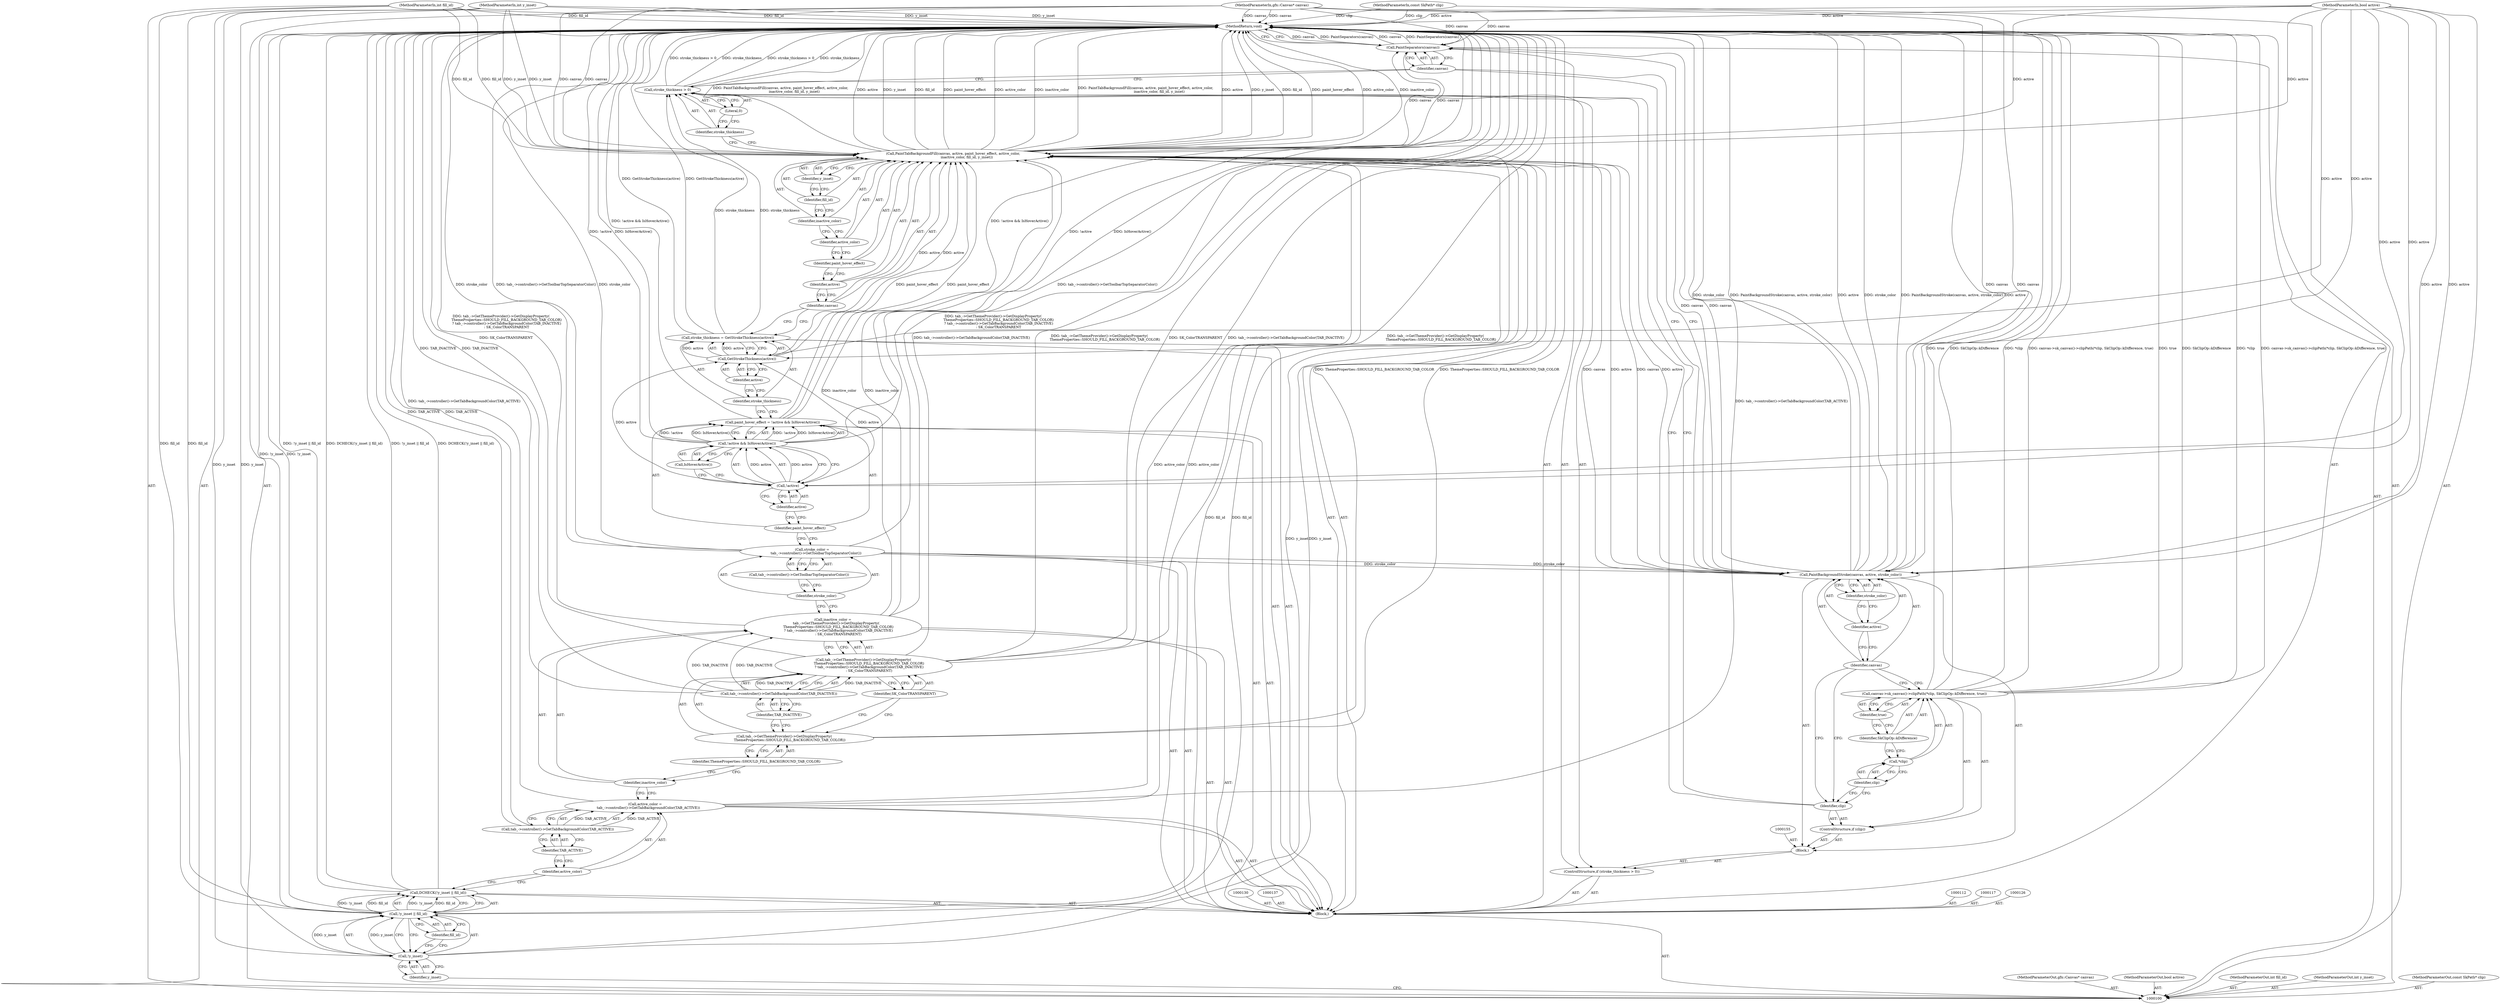 digraph "1_Chrome_45d901b56f578a74b19ba0d10fa5c4c467f19303_7" {
"1000169" [label="(MethodReturn,void)"];
"1000101" [label="(MethodParameterIn,gfx::Canvas* canvas)"];
"1000263" [label="(MethodParameterOut,gfx::Canvas* canvas)"];
"1000118" [label="(Call,inactive_color =\n      tab_->GetThemeProvider()->GetDisplayProperty(\n          ThemeProperties::SHOULD_FILL_BACKGROUND_TAB_COLOR)\n          ? tab_->controller()->GetTabBackgroundColor(TAB_INACTIVE)\n          : SK_ColorTRANSPARENT)"];
"1000119" [label="(Identifier,inactive_color)"];
"1000120" [label="(Call,tab_->GetThemeProvider()->GetDisplayProperty(\n          ThemeProperties::SHOULD_FILL_BACKGROUND_TAB_COLOR)\n          ? tab_->controller()->GetTabBackgroundColor(TAB_INACTIVE)\n          : SK_ColorTRANSPARENT)"];
"1000121" [label="(Call,tab_->GetThemeProvider()->GetDisplayProperty(\n          ThemeProperties::SHOULD_FILL_BACKGROUND_TAB_COLOR))"];
"1000122" [label="(Identifier,ThemeProperties::SHOULD_FILL_BACKGROUND_TAB_COLOR)"];
"1000123" [label="(Call,tab_->controller()->GetTabBackgroundColor(TAB_INACTIVE))"];
"1000124" [label="(Identifier,TAB_INACTIVE)"];
"1000125" [label="(Identifier,SK_ColorTRANSPARENT)"];
"1000127" [label="(Call,stroke_color =\n       tab_->controller()->GetToolbarTopSeparatorColor())"];
"1000128" [label="(Identifier,stroke_color)"];
"1000129" [label="(Call,tab_->controller()->GetToolbarTopSeparatorColor())"];
"1000131" [label="(Call,paint_hover_effect = !active && IsHoverActive())"];
"1000132" [label="(Identifier,paint_hover_effect)"];
"1000133" [label="(Call,!active && IsHoverActive())"];
"1000134" [label="(Call,!active)"];
"1000135" [label="(Identifier,active)"];
"1000136" [label="(Call,IsHoverActive())"];
"1000138" [label="(Call,stroke_thickness = GetStrokeThickness(active))"];
"1000139" [label="(Identifier,stroke_thickness)"];
"1000140" [label="(Call,GetStrokeThickness(active))"];
"1000141" [label="(Identifier,active)"];
"1000102" [label="(MethodParameterIn,bool active)"];
"1000264" [label="(MethodParameterOut,bool active)"];
"1000142" [label="(Call,PaintTabBackgroundFill(canvas, active, paint_hover_effect, active_color,\n                         inactive_color, fill_id, y_inset))"];
"1000143" [label="(Identifier,canvas)"];
"1000144" [label="(Identifier,active)"];
"1000145" [label="(Identifier,paint_hover_effect)"];
"1000146" [label="(Identifier,active_color)"];
"1000147" [label="(Identifier,inactive_color)"];
"1000148" [label="(Identifier,fill_id)"];
"1000149" [label="(Identifier,y_inset)"];
"1000153" [label="(Literal,0)"];
"1000150" [label="(ControlStructure,if (stroke_thickness > 0))"];
"1000151" [label="(Call,stroke_thickness > 0)"];
"1000152" [label="(Identifier,stroke_thickness)"];
"1000154" [label="(Block,)"];
"1000156" [label="(ControlStructure,if (clip))"];
"1000157" [label="(Identifier,clip)"];
"1000159" [label="(Call,*clip)"];
"1000160" [label="(Identifier,clip)"];
"1000161" [label="(Identifier,SkClipOp::kDifference)"];
"1000162" [label="(Identifier,true)"];
"1000158" [label="(Call,canvas->sk_canvas()->clipPath(*clip, SkClipOp::kDifference, true))"];
"1000164" [label="(Identifier,canvas)"];
"1000165" [label="(Identifier,active)"];
"1000163" [label="(Call,PaintBackgroundStroke(canvas, active, stroke_color))"];
"1000166" [label="(Identifier,stroke_color)"];
"1000168" [label="(Identifier,canvas)"];
"1000167" [label="(Call,PaintSeparators(canvas))"];
"1000103" [label="(MethodParameterIn,int fill_id)"];
"1000265" [label="(MethodParameterOut,int fill_id)"];
"1000104" [label="(MethodParameterIn,int y_inset)"];
"1000266" [label="(MethodParameterOut,int y_inset)"];
"1000105" [label="(MethodParameterIn,const SkPath* clip)"];
"1000267" [label="(MethodParameterOut,const SkPath* clip)"];
"1000106" [label="(Block,)"];
"1000108" [label="(Call,!y_inset || fill_id)"];
"1000109" [label="(Call,!y_inset)"];
"1000110" [label="(Identifier,y_inset)"];
"1000111" [label="(Identifier,fill_id)"];
"1000107" [label="(Call,DCHECK(!y_inset || fill_id))"];
"1000113" [label="(Call,active_color =\n      tab_->controller()->GetTabBackgroundColor(TAB_ACTIVE))"];
"1000114" [label="(Identifier,active_color)"];
"1000116" [label="(Identifier,TAB_ACTIVE)"];
"1000115" [label="(Call,tab_->controller()->GetTabBackgroundColor(TAB_ACTIVE))"];
"1000169" -> "1000100"  [label="AST: "];
"1000169" -> "1000167"  [label="CFG: "];
"1000158" -> "1000169"  [label="DDG: *clip"];
"1000158" -> "1000169"  [label="DDG: canvas->sk_canvas()->clipPath(*clip, SkClipOp::kDifference, true)"];
"1000158" -> "1000169"  [label="DDG: true"];
"1000158" -> "1000169"  [label="DDG: SkClipOp::kDifference"];
"1000167" -> "1000169"  [label="DDG: canvas"];
"1000167" -> "1000169"  [label="DDG: PaintSeparators(canvas)"];
"1000142" -> "1000169"  [label="DDG: PaintTabBackgroundFill(canvas, active, paint_hover_effect, active_color,\n                         inactive_color, fill_id, y_inset)"];
"1000142" -> "1000169"  [label="DDG: active"];
"1000142" -> "1000169"  [label="DDG: y_inset"];
"1000142" -> "1000169"  [label="DDG: fill_id"];
"1000142" -> "1000169"  [label="DDG: paint_hover_effect"];
"1000142" -> "1000169"  [label="DDG: active_color"];
"1000142" -> "1000169"  [label="DDG: inactive_color"];
"1000120" -> "1000169"  [label="DDG: SK_ColorTRANSPARENT"];
"1000120" -> "1000169"  [label="DDG: tab_->controller()->GetTabBackgroundColor(TAB_INACTIVE)"];
"1000120" -> "1000169"  [label="DDG: tab_->GetThemeProvider()->GetDisplayProperty(\n          ThemeProperties::SHOULD_FILL_BACKGROUND_TAB_COLOR)"];
"1000107" -> "1000169"  [label="DDG: !y_inset || fill_id"];
"1000107" -> "1000169"  [label="DDG: DCHECK(!y_inset || fill_id)"];
"1000104" -> "1000169"  [label="DDG: y_inset"];
"1000105" -> "1000169"  [label="DDG: clip"];
"1000108" -> "1000169"  [label="DDG: !y_inset"];
"1000151" -> "1000169"  [label="DDG: stroke_thickness > 0"];
"1000151" -> "1000169"  [label="DDG: stroke_thickness"];
"1000163" -> "1000169"  [label="DDG: stroke_color"];
"1000163" -> "1000169"  [label="DDG: PaintBackgroundStroke(canvas, active, stroke_color)"];
"1000163" -> "1000169"  [label="DDG: active"];
"1000138" -> "1000169"  [label="DDG: GetStrokeThickness(active)"];
"1000127" -> "1000169"  [label="DDG: tab_->controller()->GetToolbarTopSeparatorColor()"];
"1000127" -> "1000169"  [label="DDG: stroke_color"];
"1000133" -> "1000169"  [label="DDG: !active"];
"1000133" -> "1000169"  [label="DDG: IsHoverActive()"];
"1000103" -> "1000169"  [label="DDG: fill_id"];
"1000113" -> "1000169"  [label="DDG: tab_->controller()->GetTabBackgroundColor(TAB_ACTIVE)"];
"1000131" -> "1000169"  [label="DDG: !active && IsHoverActive()"];
"1000102" -> "1000169"  [label="DDG: active"];
"1000101" -> "1000169"  [label="DDG: canvas"];
"1000118" -> "1000169"  [label="DDG: tab_->GetThemeProvider()->GetDisplayProperty(\n          ThemeProperties::SHOULD_FILL_BACKGROUND_TAB_COLOR)\n          ? tab_->controller()->GetTabBackgroundColor(TAB_INACTIVE)\n          : SK_ColorTRANSPARENT"];
"1000121" -> "1000169"  [label="DDG: ThemeProperties::SHOULD_FILL_BACKGROUND_TAB_COLOR"];
"1000115" -> "1000169"  [label="DDG: TAB_ACTIVE"];
"1000123" -> "1000169"  [label="DDG: TAB_INACTIVE"];
"1000101" -> "1000100"  [label="AST: "];
"1000101" -> "1000169"  [label="DDG: canvas"];
"1000101" -> "1000142"  [label="DDG: canvas"];
"1000101" -> "1000163"  [label="DDG: canvas"];
"1000101" -> "1000167"  [label="DDG: canvas"];
"1000263" -> "1000100"  [label="AST: "];
"1000118" -> "1000106"  [label="AST: "];
"1000118" -> "1000120"  [label="CFG: "];
"1000119" -> "1000118"  [label="AST: "];
"1000120" -> "1000118"  [label="AST: "];
"1000128" -> "1000118"  [label="CFG: "];
"1000118" -> "1000169"  [label="DDG: tab_->GetThemeProvider()->GetDisplayProperty(\n          ThemeProperties::SHOULD_FILL_BACKGROUND_TAB_COLOR)\n          ? tab_->controller()->GetTabBackgroundColor(TAB_INACTIVE)\n          : SK_ColorTRANSPARENT"];
"1000123" -> "1000118"  [label="DDG: TAB_INACTIVE"];
"1000118" -> "1000142"  [label="DDG: inactive_color"];
"1000119" -> "1000118"  [label="AST: "];
"1000119" -> "1000113"  [label="CFG: "];
"1000122" -> "1000119"  [label="CFG: "];
"1000120" -> "1000118"  [label="AST: "];
"1000120" -> "1000123"  [label="CFG: "];
"1000120" -> "1000125"  [label="CFG: "];
"1000121" -> "1000120"  [label="AST: "];
"1000123" -> "1000120"  [label="AST: "];
"1000125" -> "1000120"  [label="AST: "];
"1000118" -> "1000120"  [label="CFG: "];
"1000120" -> "1000169"  [label="DDG: SK_ColorTRANSPARENT"];
"1000120" -> "1000169"  [label="DDG: tab_->controller()->GetTabBackgroundColor(TAB_INACTIVE)"];
"1000120" -> "1000169"  [label="DDG: tab_->GetThemeProvider()->GetDisplayProperty(\n          ThemeProperties::SHOULD_FILL_BACKGROUND_TAB_COLOR)"];
"1000123" -> "1000120"  [label="DDG: TAB_INACTIVE"];
"1000121" -> "1000120"  [label="AST: "];
"1000121" -> "1000122"  [label="CFG: "];
"1000122" -> "1000121"  [label="AST: "];
"1000124" -> "1000121"  [label="CFG: "];
"1000125" -> "1000121"  [label="CFG: "];
"1000121" -> "1000169"  [label="DDG: ThemeProperties::SHOULD_FILL_BACKGROUND_TAB_COLOR"];
"1000122" -> "1000121"  [label="AST: "];
"1000122" -> "1000119"  [label="CFG: "];
"1000121" -> "1000122"  [label="CFG: "];
"1000123" -> "1000120"  [label="AST: "];
"1000123" -> "1000124"  [label="CFG: "];
"1000124" -> "1000123"  [label="AST: "];
"1000120" -> "1000123"  [label="CFG: "];
"1000123" -> "1000169"  [label="DDG: TAB_INACTIVE"];
"1000123" -> "1000118"  [label="DDG: TAB_INACTIVE"];
"1000123" -> "1000120"  [label="DDG: TAB_INACTIVE"];
"1000124" -> "1000123"  [label="AST: "];
"1000124" -> "1000121"  [label="CFG: "];
"1000123" -> "1000124"  [label="CFG: "];
"1000125" -> "1000120"  [label="AST: "];
"1000125" -> "1000121"  [label="CFG: "];
"1000120" -> "1000125"  [label="CFG: "];
"1000127" -> "1000106"  [label="AST: "];
"1000127" -> "1000129"  [label="CFG: "];
"1000128" -> "1000127"  [label="AST: "];
"1000129" -> "1000127"  [label="AST: "];
"1000132" -> "1000127"  [label="CFG: "];
"1000127" -> "1000169"  [label="DDG: tab_->controller()->GetToolbarTopSeparatorColor()"];
"1000127" -> "1000169"  [label="DDG: stroke_color"];
"1000127" -> "1000163"  [label="DDG: stroke_color"];
"1000128" -> "1000127"  [label="AST: "];
"1000128" -> "1000118"  [label="CFG: "];
"1000129" -> "1000128"  [label="CFG: "];
"1000129" -> "1000127"  [label="AST: "];
"1000129" -> "1000128"  [label="CFG: "];
"1000127" -> "1000129"  [label="CFG: "];
"1000131" -> "1000106"  [label="AST: "];
"1000131" -> "1000133"  [label="CFG: "];
"1000132" -> "1000131"  [label="AST: "];
"1000133" -> "1000131"  [label="AST: "];
"1000139" -> "1000131"  [label="CFG: "];
"1000131" -> "1000169"  [label="DDG: !active && IsHoverActive()"];
"1000133" -> "1000131"  [label="DDG: !active"];
"1000133" -> "1000131"  [label="DDG: IsHoverActive()"];
"1000131" -> "1000142"  [label="DDG: paint_hover_effect"];
"1000132" -> "1000131"  [label="AST: "];
"1000132" -> "1000127"  [label="CFG: "];
"1000135" -> "1000132"  [label="CFG: "];
"1000133" -> "1000131"  [label="AST: "];
"1000133" -> "1000134"  [label="CFG: "];
"1000133" -> "1000136"  [label="CFG: "];
"1000134" -> "1000133"  [label="AST: "];
"1000136" -> "1000133"  [label="AST: "];
"1000131" -> "1000133"  [label="CFG: "];
"1000133" -> "1000169"  [label="DDG: !active"];
"1000133" -> "1000169"  [label="DDG: IsHoverActive()"];
"1000133" -> "1000131"  [label="DDG: !active"];
"1000133" -> "1000131"  [label="DDG: IsHoverActive()"];
"1000134" -> "1000133"  [label="DDG: active"];
"1000134" -> "1000133"  [label="AST: "];
"1000134" -> "1000135"  [label="CFG: "];
"1000135" -> "1000134"  [label="AST: "];
"1000136" -> "1000134"  [label="CFG: "];
"1000133" -> "1000134"  [label="CFG: "];
"1000134" -> "1000133"  [label="DDG: active"];
"1000102" -> "1000134"  [label="DDG: active"];
"1000134" -> "1000140"  [label="DDG: active"];
"1000135" -> "1000134"  [label="AST: "];
"1000135" -> "1000132"  [label="CFG: "];
"1000134" -> "1000135"  [label="CFG: "];
"1000136" -> "1000133"  [label="AST: "];
"1000136" -> "1000134"  [label="CFG: "];
"1000133" -> "1000136"  [label="CFG: "];
"1000138" -> "1000106"  [label="AST: "];
"1000138" -> "1000140"  [label="CFG: "];
"1000139" -> "1000138"  [label="AST: "];
"1000140" -> "1000138"  [label="AST: "];
"1000143" -> "1000138"  [label="CFG: "];
"1000138" -> "1000169"  [label="DDG: GetStrokeThickness(active)"];
"1000140" -> "1000138"  [label="DDG: active"];
"1000138" -> "1000151"  [label="DDG: stroke_thickness"];
"1000139" -> "1000138"  [label="AST: "];
"1000139" -> "1000131"  [label="CFG: "];
"1000141" -> "1000139"  [label="CFG: "];
"1000140" -> "1000138"  [label="AST: "];
"1000140" -> "1000141"  [label="CFG: "];
"1000141" -> "1000140"  [label="AST: "];
"1000138" -> "1000140"  [label="CFG: "];
"1000140" -> "1000138"  [label="DDG: active"];
"1000134" -> "1000140"  [label="DDG: active"];
"1000102" -> "1000140"  [label="DDG: active"];
"1000140" -> "1000142"  [label="DDG: active"];
"1000141" -> "1000140"  [label="AST: "];
"1000141" -> "1000139"  [label="CFG: "];
"1000140" -> "1000141"  [label="CFG: "];
"1000102" -> "1000100"  [label="AST: "];
"1000102" -> "1000169"  [label="DDG: active"];
"1000102" -> "1000134"  [label="DDG: active"];
"1000102" -> "1000140"  [label="DDG: active"];
"1000102" -> "1000142"  [label="DDG: active"];
"1000102" -> "1000163"  [label="DDG: active"];
"1000264" -> "1000100"  [label="AST: "];
"1000142" -> "1000106"  [label="AST: "];
"1000142" -> "1000149"  [label="CFG: "];
"1000143" -> "1000142"  [label="AST: "];
"1000144" -> "1000142"  [label="AST: "];
"1000145" -> "1000142"  [label="AST: "];
"1000146" -> "1000142"  [label="AST: "];
"1000147" -> "1000142"  [label="AST: "];
"1000148" -> "1000142"  [label="AST: "];
"1000149" -> "1000142"  [label="AST: "];
"1000152" -> "1000142"  [label="CFG: "];
"1000142" -> "1000169"  [label="DDG: PaintTabBackgroundFill(canvas, active, paint_hover_effect, active_color,\n                         inactive_color, fill_id, y_inset)"];
"1000142" -> "1000169"  [label="DDG: active"];
"1000142" -> "1000169"  [label="DDG: y_inset"];
"1000142" -> "1000169"  [label="DDG: fill_id"];
"1000142" -> "1000169"  [label="DDG: paint_hover_effect"];
"1000142" -> "1000169"  [label="DDG: active_color"];
"1000142" -> "1000169"  [label="DDG: inactive_color"];
"1000101" -> "1000142"  [label="DDG: canvas"];
"1000140" -> "1000142"  [label="DDG: active"];
"1000102" -> "1000142"  [label="DDG: active"];
"1000131" -> "1000142"  [label="DDG: paint_hover_effect"];
"1000113" -> "1000142"  [label="DDG: active_color"];
"1000118" -> "1000142"  [label="DDG: inactive_color"];
"1000108" -> "1000142"  [label="DDG: fill_id"];
"1000103" -> "1000142"  [label="DDG: fill_id"];
"1000109" -> "1000142"  [label="DDG: y_inset"];
"1000104" -> "1000142"  [label="DDG: y_inset"];
"1000142" -> "1000163"  [label="DDG: canvas"];
"1000142" -> "1000163"  [label="DDG: active"];
"1000142" -> "1000167"  [label="DDG: canvas"];
"1000143" -> "1000142"  [label="AST: "];
"1000143" -> "1000138"  [label="CFG: "];
"1000144" -> "1000143"  [label="CFG: "];
"1000144" -> "1000142"  [label="AST: "];
"1000144" -> "1000143"  [label="CFG: "];
"1000145" -> "1000144"  [label="CFG: "];
"1000145" -> "1000142"  [label="AST: "];
"1000145" -> "1000144"  [label="CFG: "];
"1000146" -> "1000145"  [label="CFG: "];
"1000146" -> "1000142"  [label="AST: "];
"1000146" -> "1000145"  [label="CFG: "];
"1000147" -> "1000146"  [label="CFG: "];
"1000147" -> "1000142"  [label="AST: "];
"1000147" -> "1000146"  [label="CFG: "];
"1000148" -> "1000147"  [label="CFG: "];
"1000148" -> "1000142"  [label="AST: "];
"1000148" -> "1000147"  [label="CFG: "];
"1000149" -> "1000148"  [label="CFG: "];
"1000149" -> "1000142"  [label="AST: "];
"1000149" -> "1000148"  [label="CFG: "];
"1000142" -> "1000149"  [label="CFG: "];
"1000153" -> "1000151"  [label="AST: "];
"1000153" -> "1000152"  [label="CFG: "];
"1000151" -> "1000153"  [label="CFG: "];
"1000150" -> "1000106"  [label="AST: "];
"1000151" -> "1000150"  [label="AST: "];
"1000154" -> "1000150"  [label="AST: "];
"1000151" -> "1000150"  [label="AST: "];
"1000151" -> "1000153"  [label="CFG: "];
"1000152" -> "1000151"  [label="AST: "];
"1000153" -> "1000151"  [label="AST: "];
"1000157" -> "1000151"  [label="CFG: "];
"1000168" -> "1000151"  [label="CFG: "];
"1000151" -> "1000169"  [label="DDG: stroke_thickness > 0"];
"1000151" -> "1000169"  [label="DDG: stroke_thickness"];
"1000138" -> "1000151"  [label="DDG: stroke_thickness"];
"1000152" -> "1000151"  [label="AST: "];
"1000152" -> "1000142"  [label="CFG: "];
"1000153" -> "1000152"  [label="CFG: "];
"1000154" -> "1000150"  [label="AST: "];
"1000155" -> "1000154"  [label="AST: "];
"1000156" -> "1000154"  [label="AST: "];
"1000163" -> "1000154"  [label="AST: "];
"1000156" -> "1000154"  [label="AST: "];
"1000157" -> "1000156"  [label="AST: "];
"1000158" -> "1000156"  [label="AST: "];
"1000157" -> "1000156"  [label="AST: "];
"1000157" -> "1000151"  [label="CFG: "];
"1000160" -> "1000157"  [label="CFG: "];
"1000164" -> "1000157"  [label="CFG: "];
"1000159" -> "1000158"  [label="AST: "];
"1000159" -> "1000160"  [label="CFG: "];
"1000160" -> "1000159"  [label="AST: "];
"1000161" -> "1000159"  [label="CFG: "];
"1000160" -> "1000159"  [label="AST: "];
"1000160" -> "1000157"  [label="CFG: "];
"1000159" -> "1000160"  [label="CFG: "];
"1000161" -> "1000158"  [label="AST: "];
"1000161" -> "1000159"  [label="CFG: "];
"1000162" -> "1000161"  [label="CFG: "];
"1000162" -> "1000158"  [label="AST: "];
"1000162" -> "1000161"  [label="CFG: "];
"1000158" -> "1000162"  [label="CFG: "];
"1000158" -> "1000156"  [label="AST: "];
"1000158" -> "1000162"  [label="CFG: "];
"1000159" -> "1000158"  [label="AST: "];
"1000161" -> "1000158"  [label="AST: "];
"1000162" -> "1000158"  [label="AST: "];
"1000164" -> "1000158"  [label="CFG: "];
"1000158" -> "1000169"  [label="DDG: *clip"];
"1000158" -> "1000169"  [label="DDG: canvas->sk_canvas()->clipPath(*clip, SkClipOp::kDifference, true)"];
"1000158" -> "1000169"  [label="DDG: true"];
"1000158" -> "1000169"  [label="DDG: SkClipOp::kDifference"];
"1000164" -> "1000163"  [label="AST: "];
"1000164" -> "1000158"  [label="CFG: "];
"1000164" -> "1000157"  [label="CFG: "];
"1000165" -> "1000164"  [label="CFG: "];
"1000165" -> "1000163"  [label="AST: "];
"1000165" -> "1000164"  [label="CFG: "];
"1000166" -> "1000165"  [label="CFG: "];
"1000163" -> "1000154"  [label="AST: "];
"1000163" -> "1000166"  [label="CFG: "];
"1000164" -> "1000163"  [label="AST: "];
"1000165" -> "1000163"  [label="AST: "];
"1000166" -> "1000163"  [label="AST: "];
"1000168" -> "1000163"  [label="CFG: "];
"1000163" -> "1000169"  [label="DDG: stroke_color"];
"1000163" -> "1000169"  [label="DDG: PaintBackgroundStroke(canvas, active, stroke_color)"];
"1000163" -> "1000169"  [label="DDG: active"];
"1000142" -> "1000163"  [label="DDG: canvas"];
"1000142" -> "1000163"  [label="DDG: active"];
"1000101" -> "1000163"  [label="DDG: canvas"];
"1000102" -> "1000163"  [label="DDG: active"];
"1000127" -> "1000163"  [label="DDG: stroke_color"];
"1000163" -> "1000167"  [label="DDG: canvas"];
"1000166" -> "1000163"  [label="AST: "];
"1000166" -> "1000165"  [label="CFG: "];
"1000163" -> "1000166"  [label="CFG: "];
"1000168" -> "1000167"  [label="AST: "];
"1000168" -> "1000163"  [label="CFG: "];
"1000168" -> "1000151"  [label="CFG: "];
"1000167" -> "1000168"  [label="CFG: "];
"1000167" -> "1000106"  [label="AST: "];
"1000167" -> "1000168"  [label="CFG: "];
"1000168" -> "1000167"  [label="AST: "];
"1000169" -> "1000167"  [label="CFG: "];
"1000167" -> "1000169"  [label="DDG: canvas"];
"1000167" -> "1000169"  [label="DDG: PaintSeparators(canvas)"];
"1000163" -> "1000167"  [label="DDG: canvas"];
"1000142" -> "1000167"  [label="DDG: canvas"];
"1000101" -> "1000167"  [label="DDG: canvas"];
"1000103" -> "1000100"  [label="AST: "];
"1000103" -> "1000169"  [label="DDG: fill_id"];
"1000103" -> "1000108"  [label="DDG: fill_id"];
"1000103" -> "1000142"  [label="DDG: fill_id"];
"1000265" -> "1000100"  [label="AST: "];
"1000104" -> "1000100"  [label="AST: "];
"1000104" -> "1000169"  [label="DDG: y_inset"];
"1000104" -> "1000109"  [label="DDG: y_inset"];
"1000104" -> "1000142"  [label="DDG: y_inset"];
"1000266" -> "1000100"  [label="AST: "];
"1000105" -> "1000100"  [label="AST: "];
"1000105" -> "1000169"  [label="DDG: clip"];
"1000267" -> "1000100"  [label="AST: "];
"1000106" -> "1000100"  [label="AST: "];
"1000107" -> "1000106"  [label="AST: "];
"1000112" -> "1000106"  [label="AST: "];
"1000113" -> "1000106"  [label="AST: "];
"1000117" -> "1000106"  [label="AST: "];
"1000118" -> "1000106"  [label="AST: "];
"1000126" -> "1000106"  [label="AST: "];
"1000127" -> "1000106"  [label="AST: "];
"1000130" -> "1000106"  [label="AST: "];
"1000131" -> "1000106"  [label="AST: "];
"1000137" -> "1000106"  [label="AST: "];
"1000138" -> "1000106"  [label="AST: "];
"1000142" -> "1000106"  [label="AST: "];
"1000150" -> "1000106"  [label="AST: "];
"1000167" -> "1000106"  [label="AST: "];
"1000108" -> "1000107"  [label="AST: "];
"1000108" -> "1000109"  [label="CFG: "];
"1000108" -> "1000111"  [label="CFG: "];
"1000109" -> "1000108"  [label="AST: "];
"1000111" -> "1000108"  [label="AST: "];
"1000107" -> "1000108"  [label="CFG: "];
"1000108" -> "1000169"  [label="DDG: !y_inset"];
"1000108" -> "1000107"  [label="DDG: !y_inset"];
"1000108" -> "1000107"  [label="DDG: fill_id"];
"1000109" -> "1000108"  [label="DDG: y_inset"];
"1000103" -> "1000108"  [label="DDG: fill_id"];
"1000108" -> "1000142"  [label="DDG: fill_id"];
"1000109" -> "1000108"  [label="AST: "];
"1000109" -> "1000110"  [label="CFG: "];
"1000110" -> "1000109"  [label="AST: "];
"1000111" -> "1000109"  [label="CFG: "];
"1000108" -> "1000109"  [label="CFG: "];
"1000109" -> "1000108"  [label="DDG: y_inset"];
"1000104" -> "1000109"  [label="DDG: y_inset"];
"1000109" -> "1000142"  [label="DDG: y_inset"];
"1000110" -> "1000109"  [label="AST: "];
"1000110" -> "1000100"  [label="CFG: "];
"1000109" -> "1000110"  [label="CFG: "];
"1000111" -> "1000108"  [label="AST: "];
"1000111" -> "1000109"  [label="CFG: "];
"1000108" -> "1000111"  [label="CFG: "];
"1000107" -> "1000106"  [label="AST: "];
"1000107" -> "1000108"  [label="CFG: "];
"1000108" -> "1000107"  [label="AST: "];
"1000114" -> "1000107"  [label="CFG: "];
"1000107" -> "1000169"  [label="DDG: !y_inset || fill_id"];
"1000107" -> "1000169"  [label="DDG: DCHECK(!y_inset || fill_id)"];
"1000108" -> "1000107"  [label="DDG: !y_inset"];
"1000108" -> "1000107"  [label="DDG: fill_id"];
"1000113" -> "1000106"  [label="AST: "];
"1000113" -> "1000115"  [label="CFG: "];
"1000114" -> "1000113"  [label="AST: "];
"1000115" -> "1000113"  [label="AST: "];
"1000119" -> "1000113"  [label="CFG: "];
"1000113" -> "1000169"  [label="DDG: tab_->controller()->GetTabBackgroundColor(TAB_ACTIVE)"];
"1000115" -> "1000113"  [label="DDG: TAB_ACTIVE"];
"1000113" -> "1000142"  [label="DDG: active_color"];
"1000114" -> "1000113"  [label="AST: "];
"1000114" -> "1000107"  [label="CFG: "];
"1000116" -> "1000114"  [label="CFG: "];
"1000116" -> "1000115"  [label="AST: "];
"1000116" -> "1000114"  [label="CFG: "];
"1000115" -> "1000116"  [label="CFG: "];
"1000115" -> "1000113"  [label="AST: "];
"1000115" -> "1000116"  [label="CFG: "];
"1000116" -> "1000115"  [label="AST: "];
"1000113" -> "1000115"  [label="CFG: "];
"1000115" -> "1000169"  [label="DDG: TAB_ACTIVE"];
"1000115" -> "1000113"  [label="DDG: TAB_ACTIVE"];
}
